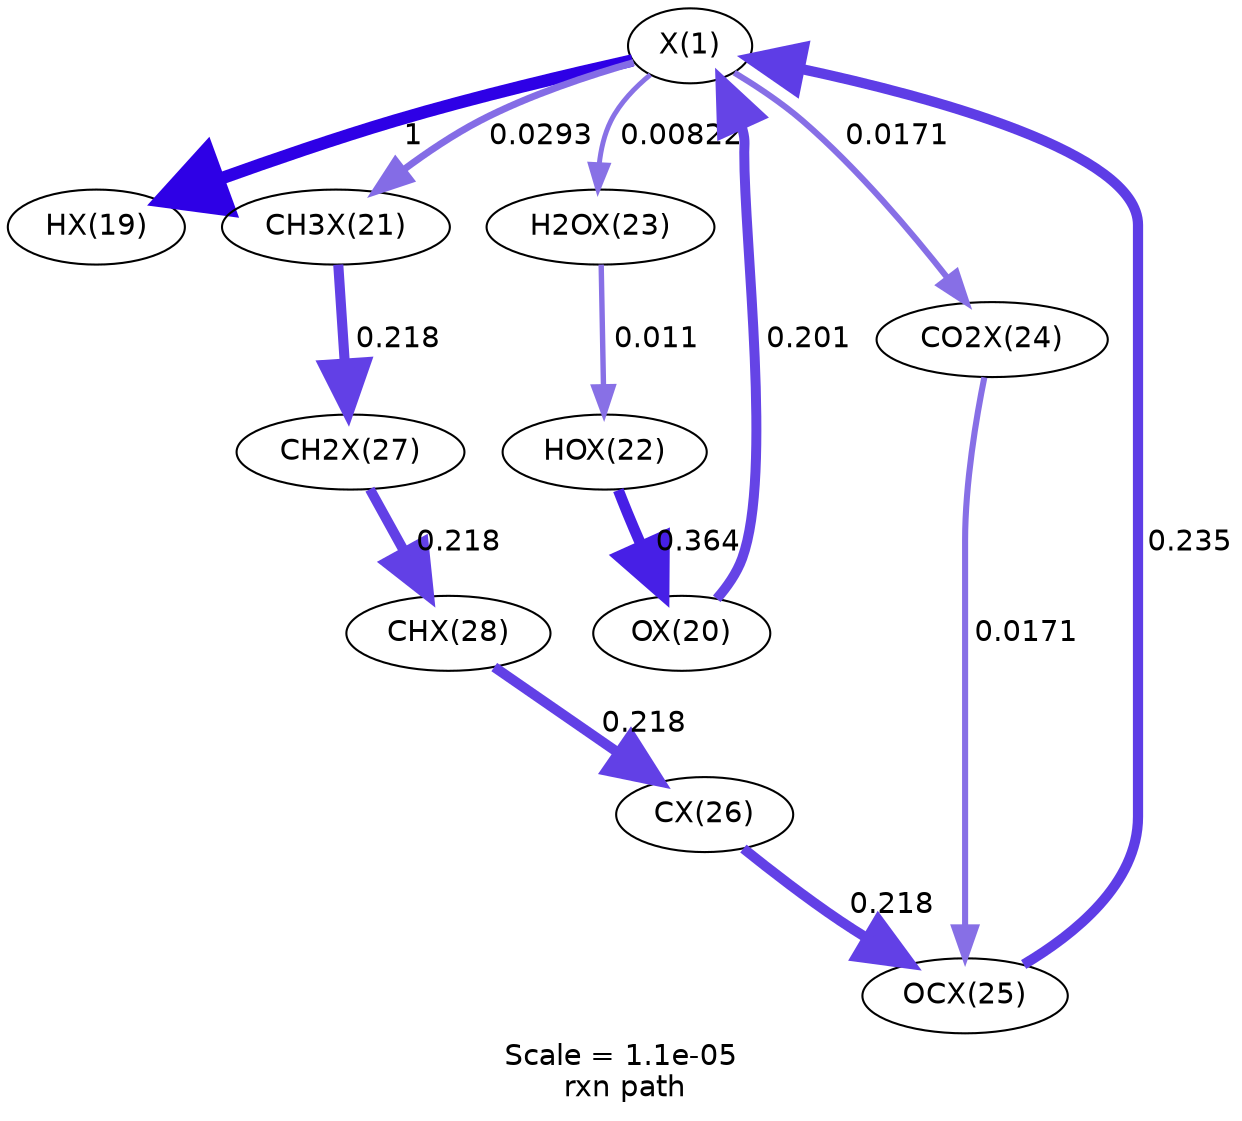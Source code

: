 digraph reaction_paths {
center=1;
s22 -> s23[fontname="Helvetica", penwidth=6, arrowsize=3, color="0.7, 1.5, 0.9"
, label=" 1"];
s24 -> s22[fontname="Helvetica", penwidth=4.79, arrowsize=2.39, color="0.7, 0.701, 0.9"
, label=" 0.201"];
s22 -> s25[fontname="Helvetica", penwidth=3.34, arrowsize=1.67, color="0.7, 0.529, 0.9"
, label=" 0.0293"];
s29 -> s22[fontname="Helvetica", penwidth=4.91, arrowsize=2.45, color="0.7, 0.735, 0.9"
, label=" 0.235"];
s22 -> s27[fontname="Helvetica", penwidth=2.38, arrowsize=1.19, color="0.7, 0.508, 0.9"
, label=" 0.00822"];
s22 -> s28[fontname="Helvetica", penwidth=2.93, arrowsize=1.46, color="0.7, 0.517, 0.9"
, label=" 0.0171"];
s26 -> s24[fontname="Helvetica", penwidth=5.24, arrowsize=2.62, color="0.7, 0.864, 0.9"
, label=" 0.364"];
s27 -> s26[fontname="Helvetica", penwidth=2.6, arrowsize=1.3, color="0.7, 0.511, 0.9"
, label=" 0.011"];
s25 -> s31[fontname="Helvetica", penwidth=4.85, arrowsize=2.42, color="0.7, 0.718, 0.9"
, label=" 0.218"];
s31 -> s32[fontname="Helvetica", penwidth=4.85, arrowsize=2.42, color="0.7, 0.718, 0.9"
, label=" 0.218"];
s32 -> s30[fontname="Helvetica", penwidth=4.85, arrowsize=2.42, color="0.7, 0.718, 0.9"
, label=" 0.218"];
s30 -> s29[fontname="Helvetica", penwidth=4.85, arrowsize=2.42, color="0.7, 0.718, 0.9"
, label=" 0.218"];
s28 -> s29[fontname="Helvetica", penwidth=2.93, arrowsize=1.46, color="0.7, 0.517, 0.9"
, label=" 0.0171"];
s22 [ fontname="Helvetica", label="X(1)"];
s23 [ fontname="Helvetica", label="HX(19)"];
s24 [ fontname="Helvetica", label="OX(20)"];
s25 [ fontname="Helvetica", label="CH3X(21)"];
s26 [ fontname="Helvetica", label="HOX(22)"];
s27 [ fontname="Helvetica", label="H2OX(23)"];
s28 [ fontname="Helvetica", label="CO2X(24)"];
s29 [ fontname="Helvetica", label="OCX(25)"];
s30 [ fontname="Helvetica", label="CX(26)"];
s31 [ fontname="Helvetica", label="CH2X(27)"];
s32 [ fontname="Helvetica", label="CHX(28)"];
 label = "Scale = 1.1e-05\l rxn path";
 fontname = "Helvetica";
}
